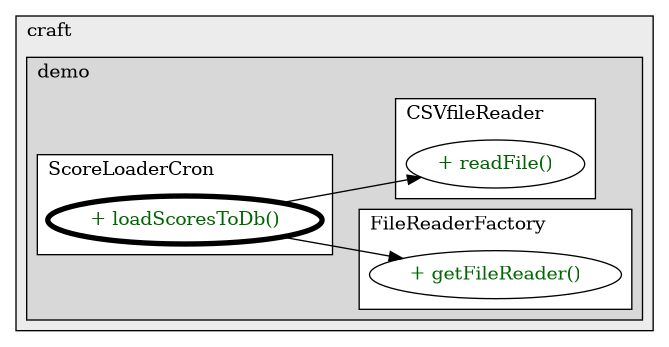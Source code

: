 @startuml

/' diagram meta data start
config=CallConfiguration;
{
  "rootMethod": "com.craft.demo.scheduler.ScoreLoaderCron#loadScoresToDb()",
  "projectClassification": {
    "searchMode": "OpenProject", // OpenProject, AllProjects
    "includedProjects": "",
    "pathEndKeywords": "*.impl",
    "isClientPath": "",
    "isClientName": "",
    "isTestPath": "",
    "isTestName": "",
    "isMappingPath": "",
    "isMappingName": "",
    "isDataAccessPath": "",
    "isDataAccessName": "",
    "isDataStructurePath": "",
    "isDataStructureName": "",
    "isInterfaceStructuresPath": "",
    "isInterfaceStructuresName": "",
    "isEntryPointPath": "",
    "isEntryPointName": "",
    "treatFinalFieldsAsMandatory": false
  },
  "graphRestriction": {
    "classPackageExcludeFilter": "",
    "classPackageIncludeFilter": "",
    "classNameExcludeFilter": "",
    "classNameIncludeFilter": "*",
    "methodNameExcludeFilter": "",
    "methodNameIncludeFilter": "",
    "removeByInheritance": "", // inheritance/annotation based filtering is done in a second step
    "removeByAnnotation": "",
    "removeByClassPackage": "", // cleanup the graph after inheritance/annotation based filtering is done
    "removeByClassName": "",
    "cutMappings": false,
    "cutEnum": true,
    "cutTests": true,
    "cutClient": true,
    "cutDataAccess": true,
    "cutInterfaceStructures": true,
    "cutDataStructures": true,
    "cutGetterAndSetter": true,
    "cutConstructors": true
  },
  "graphTraversal": {
    "forwardDepth": 3,
    "backwardDepth": 3,
    "classPackageExcludeFilter": "",
    "classPackageIncludeFilter": "",
    "classNameExcludeFilter": "",
    "classNameIncludeFilter": "",
    "methodNameExcludeFilter": "",
    "methodNameIncludeFilter": "",
    "hideMappings": false,
    "hideDataStructures": false,
    "hidePrivateMethods": true,
    "hideInterfaceCalls": true, // indirection: implementation -> interface (is hidden) -> implementation
    "onlyShowApplicationEntryPoints": false, // root node is included
    "useMethodCallsForStructureDiagram": "ForwardOnly" // ForwardOnly, BothDirections, No
  },
  "details": {
    "aggregation": "GroupByClass", // ByClass, GroupByClass, None
    "showMethodParametersTypes": false,
    "showMethodParametersNames": false,
    "showMethodReturnType": false,
    "showPackageLevels": 2,
    "showCallOrder": false,
    "edgeMode": "MethodsOnly", // TypesOnly, MethodsOnly, TypesAndMethods, MethodsAndDirectTypeUsage
    "showDetailedClassStructure": false
  },
  "rootClass": "com.craft.demo.scheduler.ScoreLoaderCron",
  "extensionCallbackMethod": "" // qualified.class.name#methodName - signature: public static String method(String)
}
diagram meta data end '/



digraph g {
    rankdir="LR"
    splines=polyline
    

'nodes 
subgraph cluster_94921248 { 
   	label=craft
	labeljust=l
	fillcolor="#ececec"
	style=filled
   
   subgraph cluster_1214830351 { 
   	label=demo
	labeljust=l
	fillcolor="#d8d8d8"
	style=filled
   
   subgraph cluster_19710172 { 
   	label=FileReaderFactory
	labeljust=l
	fillcolor=white
	style=filled
   
   FileReaderFactory282476231XXXgetFileReader1808118735[
	label="+ getFileReader()"
	style=filled
	fillcolor=white
	tooltip="FileReaderFactory

null"
	fontcolor=darkgreen
];
} 

subgraph cluster_756608080 { 
   	label=ScoreLoaderCron
	labeljust=l
	fillcolor=white
	style=filled
   
   ScoreLoaderCron1412942411XXXloadScoresToDb0[
	label="+ loadScoresToDb()"
	style=filled
	fillcolor=white
	tooltip="ScoreLoaderCron

null"
	penwidth=4
	fontcolor=darkgreen
];
} 

subgraph cluster_838460194 { 
   	label=CSVfileReader
	labeljust=l
	fillcolor=white
	style=filled
   
   CSVfileReader282476231XXXreadFile1808118735[
	label="+ readFile()"
	style=filled
	fillcolor=white
	tooltip="CSVfileReader

null"
	fontcolor=darkgreen
];
} 
} 
} 

'edges    
ScoreLoaderCron1412942411XXXloadScoresToDb0 -> CSVfileReader282476231XXXreadFile1808118735;
ScoreLoaderCron1412942411XXXloadScoresToDb0 -> FileReaderFactory282476231XXXgetFileReader1808118735;
    
}
@enduml